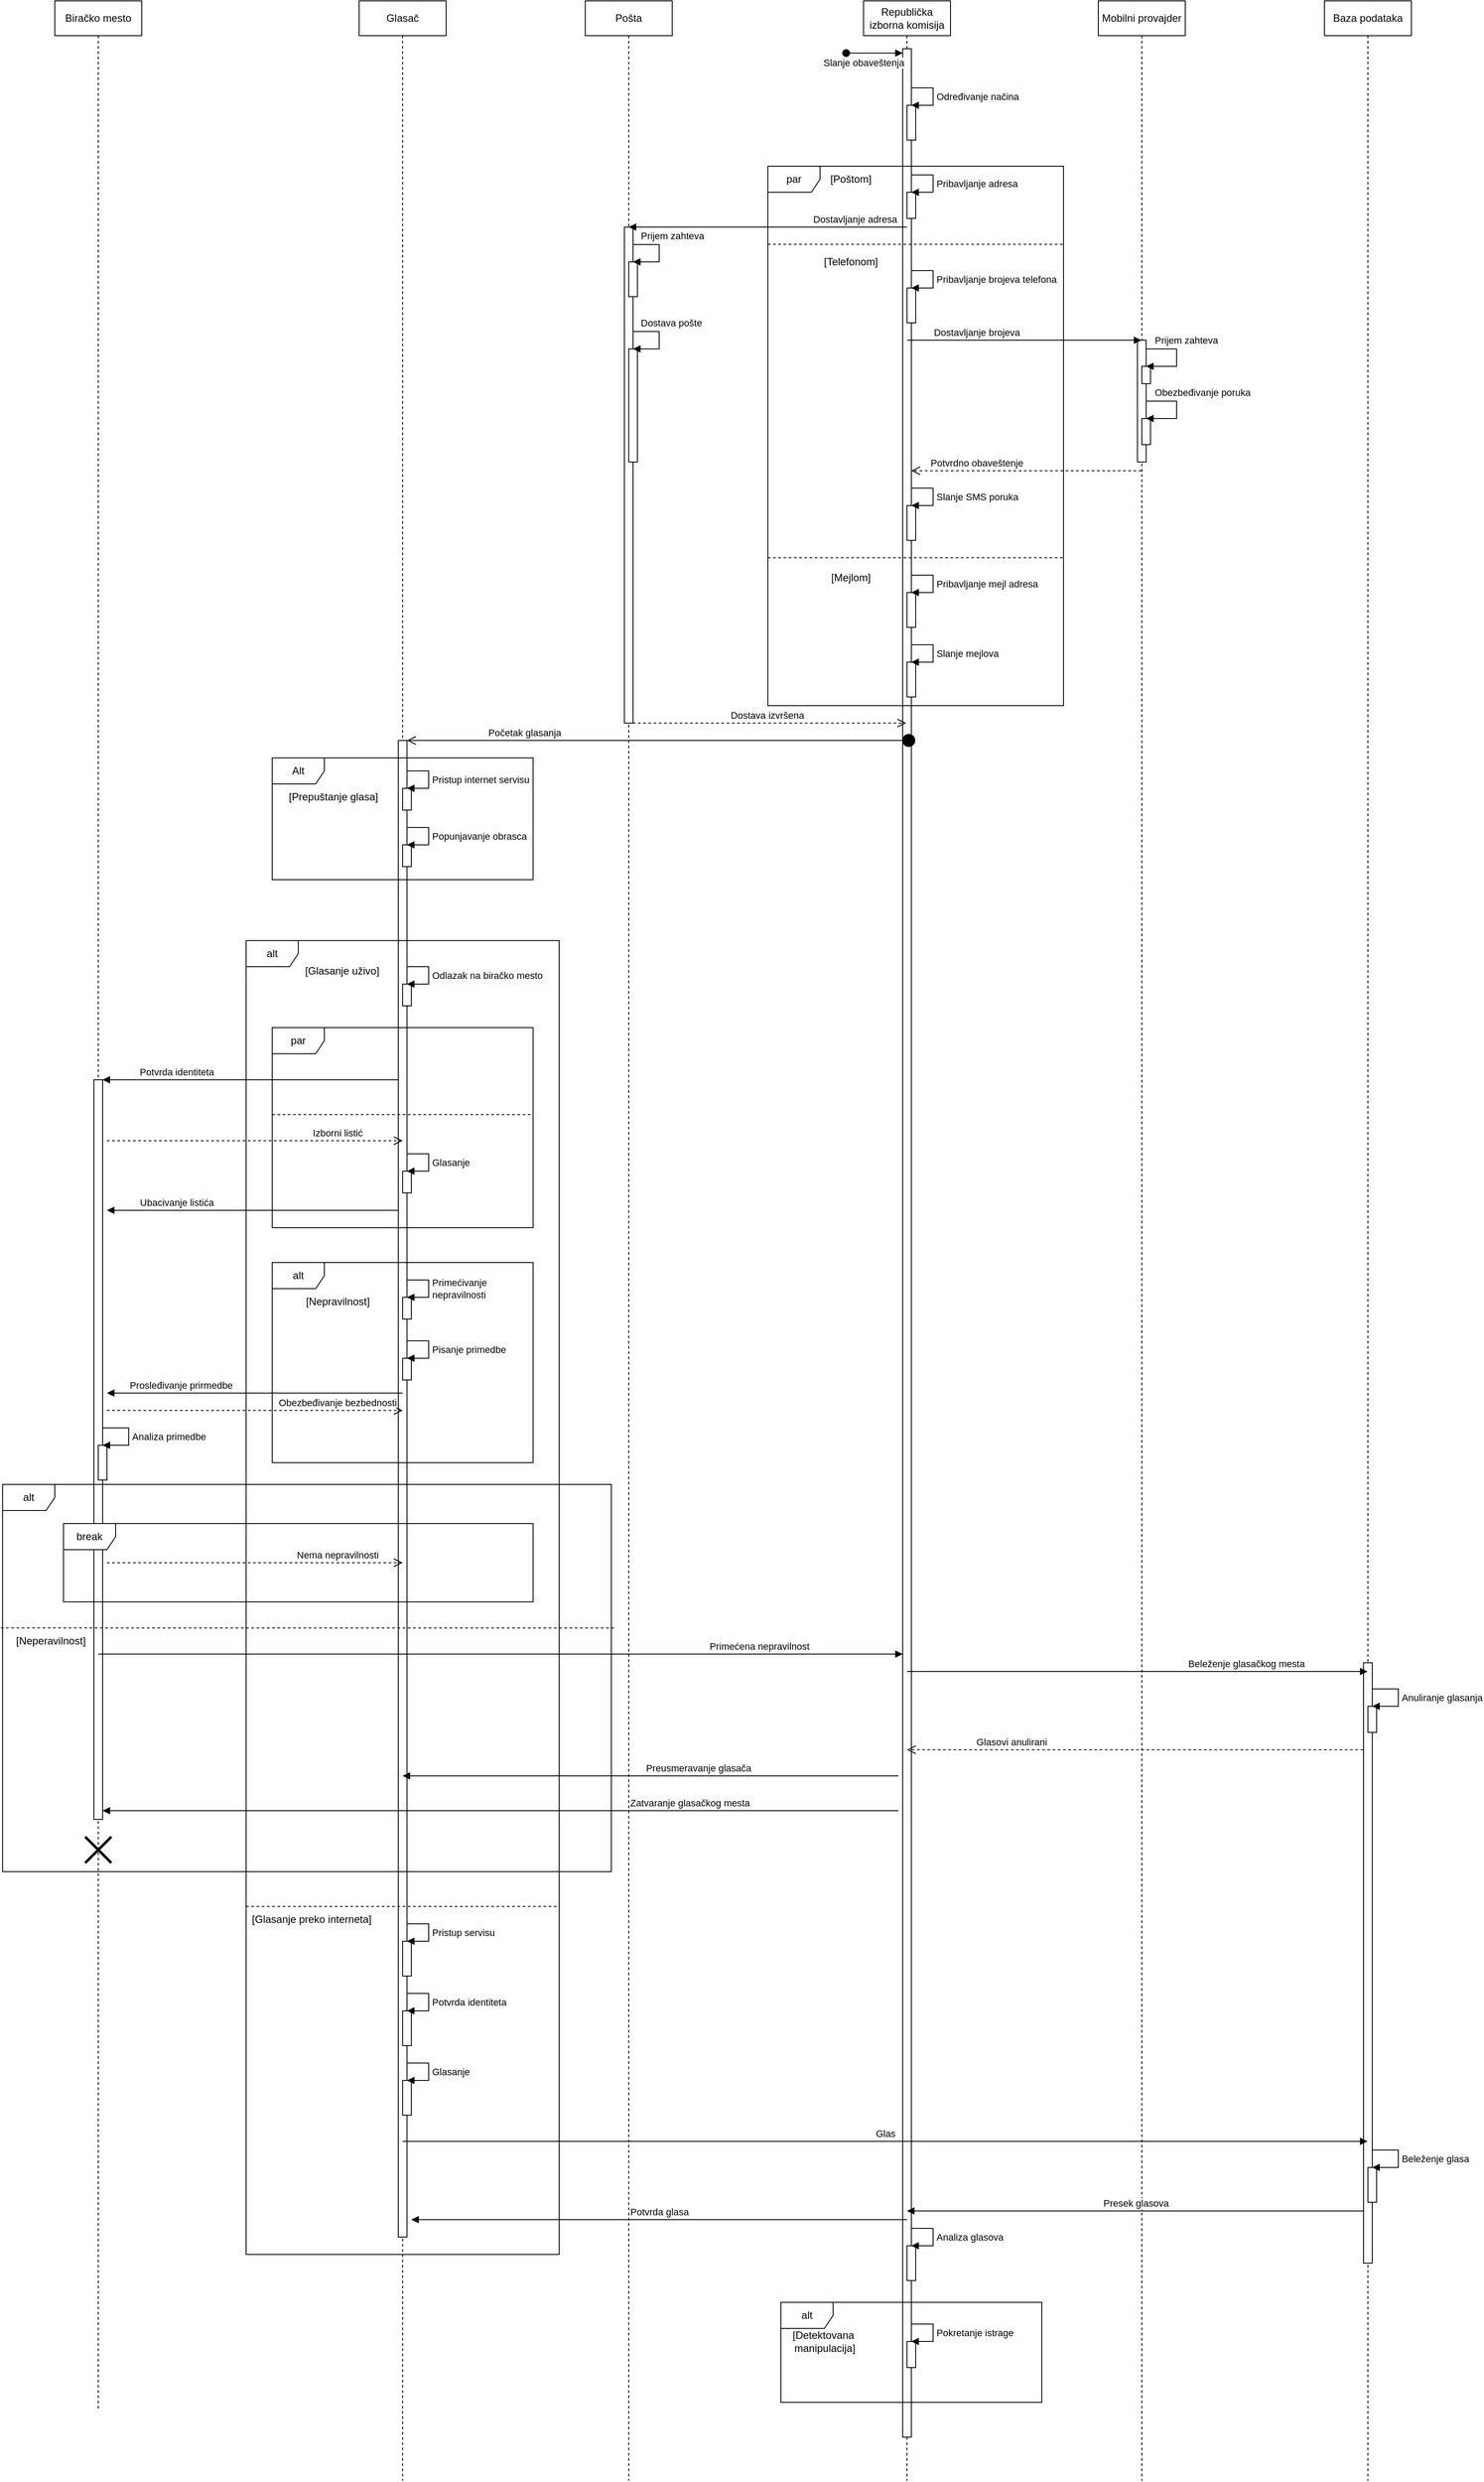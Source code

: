 <mxfile version="22.0.8" type="device">
  <diagram name="Page-1" id="13e1069c-82ec-6db2-03f1-153e76fe0fe0">
    <mxGraphModel dx="2632" dy="1632" grid="1" gridSize="10" guides="1" tooltips="1" connect="1" arrows="1" fold="1" page="1" pageScale="1" pageWidth="1100" pageHeight="850" background="none" math="0" shadow="0">
      <root>
        <mxCell id="0" />
        <mxCell id="1" parent="0" />
        <mxCell id="V5PGv7wzICx98JLNbhtM-1" value="&lt;div&gt;Glasač&lt;/div&gt;" style="shape=umlLifeline;perimeter=lifelinePerimeter;whiteSpace=wrap;html=1;container=1;dropTarget=0;collapsible=0;recursiveResize=0;outlineConnect=0;portConstraint=eastwest;newEdgeStyle={&quot;curved&quot;:0,&quot;rounded&quot;:0};" parent="1" vertex="1">
          <mxGeometry x="-550" y="-520" width="100" height="2850" as="geometry" />
        </mxCell>
        <mxCell id="-XHbt7nGsMdzEizq7wiN-1" value="" style="html=1;points=[[0,0,0,0,5],[0,1,0,0,-5],[1,0,0,0,5],[1,1,0,0,-5]];perimeter=orthogonalPerimeter;outlineConnect=0;targetShapes=umlLifeline;portConstraint=eastwest;newEdgeStyle={&quot;curved&quot;:0,&quot;rounded&quot;:0};" vertex="1" parent="V5PGv7wzICx98JLNbhtM-1">
          <mxGeometry x="45" y="850" width="10" height="1720" as="geometry" />
        </mxCell>
        <mxCell id="-XHbt7nGsMdzEizq7wiN-16" value="" style="html=1;points=[[0,0,0,0,5],[0,1,0,0,-5],[1,0,0,0,5],[1,1,0,0,-5]];perimeter=orthogonalPerimeter;outlineConnect=0;targetShapes=umlLifeline;portConstraint=eastwest;newEdgeStyle={&quot;curved&quot;:0,&quot;rounded&quot;:0};" vertex="1" parent="V5PGv7wzICx98JLNbhtM-1">
          <mxGeometry x="50" y="970" width="10" height="25" as="geometry" />
        </mxCell>
        <mxCell id="-XHbt7nGsMdzEizq7wiN-17" value="&lt;div&gt;Popunjavanje obrasca&lt;/div&gt;" style="html=1;align=left;spacingLeft=2;endArrow=block;rounded=0;edgeStyle=orthogonalEdgeStyle;curved=0;rounded=0;" edge="1" parent="V5PGv7wzICx98JLNbhtM-1">
          <mxGeometry relative="1" as="geometry">
            <mxPoint x="55" y="950" as="sourcePoint" />
            <Array as="points">
              <mxPoint x="80" y="950" />
              <mxPoint x="80" y="970" />
            </Array>
            <mxPoint x="55" y="970" as="targetPoint" />
          </mxGeometry>
        </mxCell>
        <mxCell id="-XHbt7nGsMdzEizq7wiN-67" value="" style="html=1;points=[[0,0,0,0,5],[0,1,0,0,-5],[1,0,0,0,5],[1,1,0,0,-5]];perimeter=orthogonalPerimeter;outlineConnect=0;targetShapes=umlLifeline;portConstraint=eastwest;newEdgeStyle={&quot;curved&quot;:0,&quot;rounded&quot;:0};" vertex="1" parent="V5PGv7wzICx98JLNbhtM-1">
          <mxGeometry x="50" y="2230" width="10" height="40" as="geometry" />
        </mxCell>
        <mxCell id="-XHbt7nGsMdzEizq7wiN-68" value="Pristup servisu" style="html=1;align=left;spacingLeft=2;endArrow=block;rounded=0;edgeStyle=orthogonalEdgeStyle;curved=0;rounded=0;" edge="1" parent="V5PGv7wzICx98JLNbhtM-1">
          <mxGeometry x="-0.004" relative="1" as="geometry">
            <mxPoint x="55" y="2210" as="sourcePoint" />
            <Array as="points">
              <mxPoint x="80" y="2210" />
              <mxPoint x="80" y="2230" />
            </Array>
            <mxPoint x="55" y="2230" as="targetPoint" />
            <mxPoint as="offset" />
          </mxGeometry>
        </mxCell>
        <mxCell id="-XHbt7nGsMdzEizq7wiN-71" value="" style="html=1;points=[[0,0,0,0,5],[0,1,0,0,-5],[1,0,0,0,5],[1,1,0,0,-5]];perimeter=orthogonalPerimeter;outlineConnect=0;targetShapes=umlLifeline;portConstraint=eastwest;newEdgeStyle={&quot;curved&quot;:0,&quot;rounded&quot;:0};" vertex="1" parent="V5PGv7wzICx98JLNbhtM-1">
          <mxGeometry x="50" y="2390" width="10" height="40" as="geometry" />
        </mxCell>
        <mxCell id="-XHbt7nGsMdzEizq7wiN-72" value="Glasanje" style="html=1;align=left;spacingLeft=2;endArrow=block;rounded=0;edgeStyle=orthogonalEdgeStyle;curved=0;rounded=0;" edge="1" parent="V5PGv7wzICx98JLNbhtM-1">
          <mxGeometry x="-0.004" relative="1" as="geometry">
            <mxPoint x="55" y="2370" as="sourcePoint" />
            <Array as="points">
              <mxPoint x="80" y="2370" />
              <mxPoint x="80" y="2390" />
            </Array>
            <mxPoint x="55" y="2390" as="targetPoint" />
            <mxPoint as="offset" />
          </mxGeometry>
        </mxCell>
        <mxCell id="V5PGv7wzICx98JLNbhtM-2" value="&lt;div&gt;Pošta&lt;/div&gt;" style="shape=umlLifeline;perimeter=lifelinePerimeter;whiteSpace=wrap;html=1;container=1;dropTarget=0;collapsible=0;recursiveResize=0;outlineConnect=0;portConstraint=eastwest;newEdgeStyle={&quot;curved&quot;:0,&quot;rounded&quot;:0};" parent="1" vertex="1">
          <mxGeometry x="-290" y="-520" width="100" height="2850" as="geometry" />
        </mxCell>
        <mxCell id="V5PGv7wzICx98JLNbhtM-29" value="" style="html=1;points=[[0,0,0,0,5],[0,1,0,0,-5],[1,0,0,0,5],[1,1,0,0,-5]];perimeter=orthogonalPerimeter;outlineConnect=0;targetShapes=umlLifeline;portConstraint=eastwest;newEdgeStyle={&quot;curved&quot;:0,&quot;rounded&quot;:0};" parent="V5PGv7wzICx98JLNbhtM-2" vertex="1">
          <mxGeometry x="45" y="260" width="10" height="570" as="geometry" />
        </mxCell>
        <mxCell id="V5PGv7wzICx98JLNbhtM-33" value="" style="html=1;points=[[0,0,0,0,5],[0,1,0,0,-5],[1,0,0,0,5],[1,1,0,0,-5]];perimeter=orthogonalPerimeter;outlineConnect=0;targetShapes=umlLifeline;portConstraint=eastwest;newEdgeStyle={&quot;curved&quot;:0,&quot;rounded&quot;:0};" parent="V5PGv7wzICx98JLNbhtM-2" vertex="1">
          <mxGeometry x="50" y="300" width="10" height="40" as="geometry" />
        </mxCell>
        <mxCell id="V5PGv7wzICx98JLNbhtM-34" value="&lt;div&gt;Prijem zahteva&lt;/div&gt;" style="html=1;align=left;spacingLeft=2;endArrow=block;rounded=0;edgeStyle=orthogonalEdgeStyle;curved=0;rounded=0;" parent="V5PGv7wzICx98JLNbhtM-2" edge="1">
          <mxGeometry x="-0.875" y="10" relative="1" as="geometry">
            <mxPoint x="55" y="280" as="sourcePoint" />
            <Array as="points">
              <mxPoint x="85" y="280" />
              <mxPoint x="85" y="300" />
            </Array>
            <mxPoint x="55" y="300" as="targetPoint" />
            <mxPoint as="offset" />
          </mxGeometry>
        </mxCell>
        <mxCell id="V5PGv7wzICx98JLNbhtM-35" value="" style="html=1;points=[[0,0,0,0,5],[0,1,0,0,-5],[1,0,0,0,5],[1,1,0,0,-5]];perimeter=orthogonalPerimeter;outlineConnect=0;targetShapes=umlLifeline;portConstraint=eastwest;newEdgeStyle={&quot;curved&quot;:0,&quot;rounded&quot;:0};" parent="V5PGv7wzICx98JLNbhtM-2" vertex="1">
          <mxGeometry x="50" y="400" width="10" height="130" as="geometry" />
        </mxCell>
        <mxCell id="V5PGv7wzICx98JLNbhtM-36" value="Dostava pošte" style="html=1;align=left;spacingLeft=2;endArrow=block;rounded=0;edgeStyle=orthogonalEdgeStyle;curved=0;rounded=0;" parent="V5PGv7wzICx98JLNbhtM-2" edge="1">
          <mxGeometry x="-0.875" y="10" relative="1" as="geometry">
            <mxPoint x="55" y="380" as="sourcePoint" />
            <Array as="points">
              <mxPoint x="85" y="380" />
              <mxPoint x="85" y="400" />
            </Array>
            <mxPoint x="55" y="400" as="targetPoint" />
            <mxPoint as="offset" />
          </mxGeometry>
        </mxCell>
        <mxCell id="V5PGv7wzICx98JLNbhtM-3" value="Mobilni provajder" style="shape=umlLifeline;perimeter=lifelinePerimeter;whiteSpace=wrap;html=1;container=1;dropTarget=0;collapsible=0;recursiveResize=0;outlineConnect=0;portConstraint=eastwest;newEdgeStyle={&quot;curved&quot;:0,&quot;rounded&quot;:0};" parent="1" vertex="1">
          <mxGeometry x="300" y="-520" width="100" height="2850" as="geometry" />
        </mxCell>
        <mxCell id="V5PGv7wzICx98JLNbhtM-43" value="" style="html=1;points=[[0,0,0,0,5],[0,1,0,0,-5],[1,0,0,0,5],[1,1,0,0,-5]];perimeter=orthogonalPerimeter;outlineConnect=0;targetShapes=umlLifeline;portConstraint=eastwest;newEdgeStyle={&quot;curved&quot;:0,&quot;rounded&quot;:0};" parent="V5PGv7wzICx98JLNbhtM-3" vertex="1">
          <mxGeometry x="45" y="390" width="10" height="140" as="geometry" />
        </mxCell>
        <mxCell id="V5PGv7wzICx98JLNbhtM-45" value="" style="html=1;points=[[0,0,0,0,5],[0,1,0,0,-5],[1,0,0,0,5],[1,1,0,0,-5]];perimeter=orthogonalPerimeter;outlineConnect=0;targetShapes=umlLifeline;portConstraint=eastwest;newEdgeStyle={&quot;curved&quot;:0,&quot;rounded&quot;:0};" parent="V5PGv7wzICx98JLNbhtM-3" vertex="1">
          <mxGeometry x="50" y="420" width="10" height="20" as="geometry" />
        </mxCell>
        <mxCell id="V5PGv7wzICx98JLNbhtM-46" value="&lt;div&gt;Prijem zahteva&lt;/div&gt;" style="html=1;align=left;spacingLeft=2;endArrow=block;rounded=0;edgeStyle=orthogonalEdgeStyle;curved=0;rounded=0;" parent="V5PGv7wzICx98JLNbhtM-3" edge="1">
          <mxGeometry x="-0.875" y="10" relative="1" as="geometry">
            <mxPoint x="55" y="400" as="sourcePoint" />
            <Array as="points">
              <mxPoint x="90" y="400" />
              <mxPoint x="90" y="420" />
            </Array>
            <mxPoint x="55" y="420" as="targetPoint" />
            <mxPoint as="offset" />
          </mxGeometry>
        </mxCell>
        <mxCell id="V5PGv7wzICx98JLNbhtM-47" value="" style="html=1;points=[[0,0,0,0,5],[0,1,0,0,-5],[1,0,0,0,5],[1,1,0,0,-5]];perimeter=orthogonalPerimeter;outlineConnect=0;targetShapes=umlLifeline;portConstraint=eastwest;newEdgeStyle={&quot;curved&quot;:0,&quot;rounded&quot;:0};" parent="V5PGv7wzICx98JLNbhtM-3" vertex="1">
          <mxGeometry x="50" y="480" width="10" height="30" as="geometry" />
        </mxCell>
        <mxCell id="V5PGv7wzICx98JLNbhtM-48" value="Obezbeđivanje poruka" style="html=1;align=left;spacingLeft=2;endArrow=block;rounded=0;edgeStyle=orthogonalEdgeStyle;curved=0;rounded=0;" parent="V5PGv7wzICx98JLNbhtM-3" edge="1">
          <mxGeometry x="-0.875" y="10" relative="1" as="geometry">
            <mxPoint x="55" y="460" as="sourcePoint" />
            <Array as="points">
              <mxPoint x="90" y="460" />
              <mxPoint x="90" y="480" />
            </Array>
            <mxPoint x="55" y="480" as="targetPoint" />
            <mxPoint as="offset" />
          </mxGeometry>
        </mxCell>
        <mxCell id="V5PGv7wzICx98JLNbhtM-4" value="Republička izborna komisija" style="shape=umlLifeline;perimeter=lifelinePerimeter;whiteSpace=wrap;html=1;container=1;dropTarget=0;collapsible=0;recursiveResize=0;outlineConnect=0;portConstraint=eastwest;newEdgeStyle={&quot;curved&quot;:0,&quot;rounded&quot;:0};" parent="1" vertex="1">
          <mxGeometry x="30" y="-520" width="100" height="2850" as="geometry" />
        </mxCell>
        <mxCell id="V5PGv7wzICx98JLNbhtM-6" value="" style="html=1;points=[[0,0,0,0,5],[0,1,0,0,-5],[1,0,0,0,5],[1,1,0,0,-5]];perimeter=orthogonalPerimeter;outlineConnect=0;targetShapes=umlLifeline;portConstraint=eastwest;newEdgeStyle={&quot;curved&quot;:0,&quot;rounded&quot;:0};" parent="V5PGv7wzICx98JLNbhtM-4" vertex="1">
          <mxGeometry x="45" y="55" width="10" height="2745" as="geometry" />
        </mxCell>
        <mxCell id="V5PGv7wzICx98JLNbhtM-7" value="&lt;div&gt;Slanje obaveštenja&lt;/div&gt;" style="html=1;verticalAlign=bottom;startArrow=oval;endArrow=block;startSize=8;curved=0;rounded=0;entryX=0;entryY=0;entryDx=0;entryDy=5;" parent="V5PGv7wzICx98JLNbhtM-4" target="V5PGv7wzICx98JLNbhtM-6" edge="1">
          <mxGeometry x="-0.385" y="-20" relative="1" as="geometry">
            <mxPoint x="-20" y="60" as="sourcePoint" />
            <Array as="points">
              <mxPoint x="10" y="60" />
            </Array>
            <mxPoint as="offset" />
          </mxGeometry>
        </mxCell>
        <mxCell id="V5PGv7wzICx98JLNbhtM-8" value="" style="html=1;points=[[0,0,0,0,5],[0,1,0,0,-5],[1,0,0,0,5],[1,1,0,0,-5]];perimeter=orthogonalPerimeter;outlineConnect=0;targetShapes=umlLifeline;portConstraint=eastwest;newEdgeStyle={&quot;curved&quot;:0,&quot;rounded&quot;:0};" parent="V5PGv7wzICx98JLNbhtM-4" vertex="1">
          <mxGeometry x="50" y="120" width="10" height="40" as="geometry" />
        </mxCell>
        <mxCell id="V5PGv7wzICx98JLNbhtM-9" value="Određivanje načina" style="html=1;align=left;spacingLeft=2;endArrow=block;rounded=0;edgeStyle=orthogonalEdgeStyle;curved=0;rounded=0;" parent="V5PGv7wzICx98JLNbhtM-4" edge="1">
          <mxGeometry relative="1" as="geometry">
            <mxPoint x="55" y="100" as="sourcePoint" />
            <Array as="points">
              <mxPoint x="80" y="100" />
              <mxPoint x="80" y="120" />
            </Array>
            <mxPoint x="55" y="120" as="targetPoint" />
          </mxGeometry>
        </mxCell>
        <mxCell id="V5PGv7wzICx98JLNbhtM-22" value="" style="html=1;points=[[0,0,0,0,5],[0,1,0,0,-5],[1,0,0,0,5],[1,1,0,0,-5]];perimeter=orthogonalPerimeter;outlineConnect=0;targetShapes=umlLifeline;portConstraint=eastwest;newEdgeStyle={&quot;curved&quot;:0,&quot;rounded&quot;:0};" parent="V5PGv7wzICx98JLNbhtM-4" vertex="1">
          <mxGeometry x="50" y="760" width="10" height="40" as="geometry" />
        </mxCell>
        <mxCell id="V5PGv7wzICx98JLNbhtM-23" value="Slanje mejlova" style="html=1;align=left;spacingLeft=2;endArrow=block;rounded=0;edgeStyle=orthogonalEdgeStyle;curved=0;rounded=0;" parent="V5PGv7wzICx98JLNbhtM-4" edge="1">
          <mxGeometry relative="1" as="geometry">
            <mxPoint x="55" y="740" as="sourcePoint" />
            <Array as="points">
              <mxPoint x="80" y="740" />
              <mxPoint x="80" y="760" />
            </Array>
            <mxPoint x="55" y="760" as="targetPoint" />
          </mxGeometry>
        </mxCell>
        <mxCell id="-XHbt7nGsMdzEizq7wiN-78" value="" style="html=1;points=[[0,0,0,0,5],[0,1,0,0,-5],[1,0,0,0,5],[1,1,0,0,-5]];perimeter=orthogonalPerimeter;outlineConnect=0;targetShapes=umlLifeline;portConstraint=eastwest;newEdgeStyle={&quot;curved&quot;:0,&quot;rounded&quot;:0};" vertex="1" parent="V5PGv7wzICx98JLNbhtM-4">
          <mxGeometry x="50" y="2580" width="10" height="40" as="geometry" />
        </mxCell>
        <mxCell id="-XHbt7nGsMdzEizq7wiN-79" value="Analiza glasova" style="html=1;align=left;spacingLeft=2;endArrow=block;rounded=0;edgeStyle=orthogonalEdgeStyle;curved=0;rounded=0;" edge="1" parent="V5PGv7wzICx98JLNbhtM-4">
          <mxGeometry x="0.007" relative="1" as="geometry">
            <mxPoint x="55" y="2560" as="sourcePoint" />
            <Array as="points">
              <mxPoint x="80" y="2560" />
              <mxPoint x="80" y="2580" />
            </Array>
            <mxPoint x="55" y="2580" as="targetPoint" />
            <mxPoint as="offset" />
          </mxGeometry>
        </mxCell>
        <mxCell id="V5PGv7wzICx98JLNbhtM-10" value="par" style="shape=umlFrame;whiteSpace=wrap;html=1;pointerEvents=0;" parent="1" vertex="1">
          <mxGeometry x="-80" y="-330" width="340" height="620" as="geometry" />
        </mxCell>
        <mxCell id="V5PGv7wzICx98JLNbhtM-13" value="" style="html=1;points=[[0,0,0,0,5],[0,1,0,0,-5],[1,0,0,0,5],[1,1,0,0,-5]];perimeter=orthogonalPerimeter;outlineConnect=0;targetShapes=umlLifeline;portConstraint=eastwest;newEdgeStyle={&quot;curved&quot;:0,&quot;rounded&quot;:0};" parent="1" vertex="1">
          <mxGeometry x="80" y="-300" width="10" height="30" as="geometry" />
        </mxCell>
        <mxCell id="V5PGv7wzICx98JLNbhtM-14" value="Pribavljanje adresa" style="html=1;align=left;spacingLeft=2;endArrow=block;rounded=0;edgeStyle=orthogonalEdgeStyle;curved=0;rounded=0;" parent="1" edge="1">
          <mxGeometry relative="1" as="geometry">
            <mxPoint x="85" y="-320" as="sourcePoint" />
            <Array as="points">
              <mxPoint x="110" y="-320" />
              <mxPoint x="110" y="-300" />
            </Array>
            <mxPoint x="85" y="-300" as="targetPoint" />
          </mxGeometry>
        </mxCell>
        <mxCell id="V5PGv7wzICx98JLNbhtM-16" value="&lt;div&gt;Dostavljanje adresa&lt;/div&gt;" style="html=1;verticalAlign=bottom;endArrow=block;curved=0;rounded=0;startSize=5;" parent="1" target="V5PGv7wzICx98JLNbhtM-2" edge="1">
          <mxGeometry x="-0.567" width="80" relative="1" as="geometry">
            <mxPoint x="-85" y="-260" as="sourcePoint" />
            <mxPoint x="-150.19" y="-260" as="targetPoint" />
            <Array as="points">
              <mxPoint x="-40" y="-260" />
              <mxPoint x="80" y="-260" />
            </Array>
            <mxPoint as="offset" />
          </mxGeometry>
        </mxCell>
        <mxCell id="V5PGv7wzICx98JLNbhtM-17" value="" style="html=1;points=[[0,0,0,0,5],[0,1,0,0,-5],[1,0,0,0,5],[1,1,0,0,-5]];perimeter=orthogonalPerimeter;outlineConnect=0;targetShapes=umlLifeline;portConstraint=eastwest;newEdgeStyle={&quot;curved&quot;:0,&quot;rounded&quot;:0};" parent="1" vertex="1">
          <mxGeometry x="80" y="-190" width="10" height="40" as="geometry" />
        </mxCell>
        <mxCell id="V5PGv7wzICx98JLNbhtM-18" value="Pribavljanje brojeva telefona" style="html=1;align=left;spacingLeft=2;endArrow=block;rounded=0;edgeStyle=orthogonalEdgeStyle;curved=0;rounded=0;" parent="1" edge="1">
          <mxGeometry relative="1" as="geometry">
            <mxPoint x="85" y="-210" as="sourcePoint" />
            <Array as="points">
              <mxPoint x="110" y="-210" />
              <mxPoint x="110" y="-190" />
            </Array>
            <mxPoint x="85" y="-190" as="targetPoint" />
          </mxGeometry>
        </mxCell>
        <mxCell id="V5PGv7wzICx98JLNbhtM-19" value="Dostavljanje brojeva" style="html=1;verticalAlign=bottom;endArrow=block;curved=0;rounded=0;" parent="1" target="V5PGv7wzICx98JLNbhtM-3" edge="1">
          <mxGeometry x="-0.406" width="80" relative="1" as="geometry">
            <mxPoint x="80" y="-130" as="sourcePoint" />
            <mxPoint x="160" y="-130" as="targetPoint" />
            <mxPoint as="offset" />
          </mxGeometry>
        </mxCell>
        <mxCell id="V5PGv7wzICx98JLNbhtM-20" value="" style="html=1;points=[[0,0,0,0,5],[0,1,0,0,-5],[1,0,0,0,5],[1,1,0,0,-5]];perimeter=orthogonalPerimeter;outlineConnect=0;targetShapes=umlLifeline;portConstraint=eastwest;newEdgeStyle={&quot;curved&quot;:0,&quot;rounded&quot;:0};" parent="1" vertex="1">
          <mxGeometry x="80" y="160" width="10" height="40" as="geometry" />
        </mxCell>
        <mxCell id="V5PGv7wzICx98JLNbhtM-21" value="Pribavljanje mejl adresa" style="html=1;align=left;spacingLeft=2;endArrow=block;rounded=0;edgeStyle=orthogonalEdgeStyle;curved=0;rounded=0;" parent="1" edge="1">
          <mxGeometry relative="1" as="geometry">
            <mxPoint x="85" y="140" as="sourcePoint" />
            <Array as="points">
              <mxPoint x="110" y="140" />
              <mxPoint x="110" y="160" />
            </Array>
            <mxPoint x="85" y="160" as="targetPoint" />
          </mxGeometry>
        </mxCell>
        <mxCell id="V5PGv7wzICx98JLNbhtM-24" value="" style="endArrow=none;dashed=1;html=1;rounded=0;exitX=-0.007;exitY=0.204;exitDx=0;exitDy=0;exitPerimeter=0;entryX=0.996;entryY=0.204;entryDx=0;entryDy=0;entryPerimeter=0;" parent="1" edge="1">
          <mxGeometry width="50" height="50" relative="1" as="geometry">
            <mxPoint x="-80.0" y="-240.28" as="sourcePoint" />
            <mxPoint x="261.02" y="-240.28" as="targetPoint" />
          </mxGeometry>
        </mxCell>
        <mxCell id="V5PGv7wzICx98JLNbhtM-25" value="" style="endArrow=none;dashed=1;html=1;rounded=0;exitX=-0.007;exitY=0.204;exitDx=0;exitDy=0;exitPerimeter=0;entryX=0.996;entryY=0.204;entryDx=0;entryDy=0;entryPerimeter=0;" parent="1" edge="1">
          <mxGeometry width="50" height="50" relative="1" as="geometry">
            <mxPoint x="-80.0" y="120.0" as="sourcePoint" />
            <mxPoint x="261.02" y="120.0" as="targetPoint" />
          </mxGeometry>
        </mxCell>
        <mxCell id="V5PGv7wzICx98JLNbhtM-26" value="[Poštom]" style="text;html=1;align=center;verticalAlign=middle;resizable=0;points=[];autosize=1;strokeColor=none;fillColor=none;" parent="1" vertex="1">
          <mxGeometry x="-20" y="-330" width="70" height="30" as="geometry" />
        </mxCell>
        <mxCell id="V5PGv7wzICx98JLNbhtM-27" value="[Telefonom]" style="text;html=1;align=center;verticalAlign=middle;resizable=0;points=[];autosize=1;strokeColor=none;fillColor=none;" parent="1" vertex="1">
          <mxGeometry x="-30" y="-235" width="90" height="30" as="geometry" />
        </mxCell>
        <mxCell id="V5PGv7wzICx98JLNbhtM-28" value="&lt;div&gt;[Mejlom]&lt;/div&gt;" style="text;html=1;align=center;verticalAlign=middle;resizable=0;points=[];autosize=1;strokeColor=none;fillColor=none;" parent="1" vertex="1">
          <mxGeometry x="-20" y="128" width="70" height="30" as="geometry" />
        </mxCell>
        <mxCell id="V5PGv7wzICx98JLNbhtM-39" value="Dostava izvršena" style="html=1;verticalAlign=bottom;endArrow=open;dashed=1;endSize=8;curved=0;rounded=0;" parent="1" edge="1">
          <mxGeometry relative="1" as="geometry">
            <mxPoint x="-241.353" y="310" as="sourcePoint" />
            <mxPoint x="78.98" y="310" as="targetPoint" />
          </mxGeometry>
        </mxCell>
        <mxCell id="V5PGv7wzICx98JLNbhtM-49" value="Potvrdno obaveštenje" style="html=1;verticalAlign=bottom;endArrow=open;dashed=1;endSize=8;curved=0;rounded=0;" parent="1" target="V5PGv7wzICx98JLNbhtM-6" edge="1">
          <mxGeometry x="0.433" relative="1" as="geometry">
            <mxPoint x="349.5" y="20" as="sourcePoint" />
            <mxPoint x="160" y="20" as="targetPoint" />
            <mxPoint as="offset" />
          </mxGeometry>
        </mxCell>
        <mxCell id="V5PGv7wzICx98JLNbhtM-51" value="" style="html=1;points=[[0,0,0,0,5],[0,1,0,0,-5],[1,0,0,0,5],[1,1,0,0,-5]];perimeter=orthogonalPerimeter;outlineConnect=0;targetShapes=umlLifeline;portConstraint=eastwest;newEdgeStyle={&quot;curved&quot;:0,&quot;rounded&quot;:0};" parent="1" vertex="1">
          <mxGeometry x="80" y="60" width="10" height="40" as="geometry" />
        </mxCell>
        <mxCell id="V5PGv7wzICx98JLNbhtM-52" value="Slanje SMS poruka" style="html=1;align=left;spacingLeft=2;endArrow=block;rounded=0;edgeStyle=orthogonalEdgeStyle;curved=0;rounded=0;" parent="1" edge="1">
          <mxGeometry relative="1" as="geometry">
            <mxPoint x="85" y="40" as="sourcePoint" />
            <Array as="points">
              <mxPoint x="110" y="40" />
              <mxPoint x="110" y="60" />
            </Array>
            <mxPoint x="85" y="60" as="targetPoint" />
          </mxGeometry>
        </mxCell>
        <mxCell id="-XHbt7nGsMdzEizq7wiN-3" value="Biračko mesto" style="shape=umlLifeline;perimeter=lifelinePerimeter;whiteSpace=wrap;html=1;container=1;dropTarget=0;collapsible=0;recursiveResize=0;outlineConnect=0;portConstraint=eastwest;newEdgeStyle={&quot;curved&quot;:0,&quot;rounded&quot;:0};" vertex="1" parent="1">
          <mxGeometry x="-900" y="-520" width="100" height="2770" as="geometry" />
        </mxCell>
        <mxCell id="-XHbt7nGsMdzEizq7wiN-26" value="" style="html=1;points=[[0,0,0,0,5],[0,1,0,0,-5],[1,0,0,0,5],[1,1,0,0,-5]];perimeter=orthogonalPerimeter;outlineConnect=0;targetShapes=umlLifeline;portConstraint=eastwest;newEdgeStyle={&quot;curved&quot;:0,&quot;rounded&quot;:0};" vertex="1" parent="-XHbt7nGsMdzEizq7wiN-3">
          <mxGeometry x="45" y="1240" width="10" height="850" as="geometry" />
        </mxCell>
        <mxCell id="-XHbt7nGsMdzEizq7wiN-40" value="" style="html=1;points=[[0,0,0,0,5],[0,1,0,0,-5],[1,0,0,0,5],[1,1,0,0,-5]];perimeter=orthogonalPerimeter;outlineConnect=0;targetShapes=umlLifeline;portConstraint=eastwest;newEdgeStyle={&quot;curved&quot;:0,&quot;rounded&quot;:0};" vertex="1" parent="-XHbt7nGsMdzEizq7wiN-3">
          <mxGeometry x="50" y="1660" width="10" height="40" as="geometry" />
        </mxCell>
        <mxCell id="-XHbt7nGsMdzEizq7wiN-41" value="Analiza primedbe" style="html=1;align=left;spacingLeft=2;endArrow=block;rounded=0;edgeStyle=orthogonalEdgeStyle;curved=0;rounded=0;" edge="1" parent="-XHbt7nGsMdzEizq7wiN-3">
          <mxGeometry relative="1" as="geometry">
            <mxPoint x="55" y="1640" as="sourcePoint" />
            <Array as="points">
              <mxPoint x="85" y="1640" />
              <mxPoint x="85" y="1660" />
            </Array>
            <mxPoint x="55" y="1660" as="targetPoint" />
          </mxGeometry>
        </mxCell>
        <mxCell id="-XHbt7nGsMdzEizq7wiN-4" value="Početak glasanja" style="html=1;verticalAlign=bottom;startArrow=circle;startFill=1;endArrow=open;startSize=6;endSize=8;curved=0;rounded=0;" edge="1" parent="1" target="-XHbt7nGsMdzEizq7wiN-1">
          <mxGeometry x="0.538" width="80" relative="1" as="geometry">
            <mxPoint x="90" y="330.0" as="sourcePoint" />
            <mxPoint x="-480" y="330.0" as="targetPoint" />
            <mxPoint as="offset" />
          </mxGeometry>
        </mxCell>
        <mxCell id="-XHbt7nGsMdzEizq7wiN-5" value="&lt;div&gt;Alt&lt;/div&gt;" style="shape=umlFrame;whiteSpace=wrap;html=1;pointerEvents=0;" vertex="1" parent="1">
          <mxGeometry x="-650" y="350" width="300" height="140" as="geometry" />
        </mxCell>
        <mxCell id="-XHbt7nGsMdzEizq7wiN-9" value="" style="html=1;points=[[0,0,0,0,5],[0,1,0,0,-5],[1,0,0,0,5],[1,1,0,0,-5]];perimeter=orthogonalPerimeter;outlineConnect=0;targetShapes=umlLifeline;portConstraint=eastwest;newEdgeStyle={&quot;curved&quot;:0,&quot;rounded&quot;:0};" vertex="1" parent="1">
          <mxGeometry x="-500" y="385" width="10" height="25" as="geometry" />
        </mxCell>
        <mxCell id="-XHbt7nGsMdzEizq7wiN-10" value="Pristup internet servisu" style="html=1;align=left;spacingLeft=2;endArrow=block;rounded=0;edgeStyle=orthogonalEdgeStyle;curved=0;rounded=0;" edge="1" parent="1">
          <mxGeometry relative="1" as="geometry">
            <mxPoint x="-495" y="365" as="sourcePoint" />
            <Array as="points">
              <mxPoint x="-470" y="365" />
              <mxPoint x="-470" y="385" />
            </Array>
            <mxPoint x="-495" y="385" as="targetPoint" />
          </mxGeometry>
        </mxCell>
        <mxCell id="-XHbt7nGsMdzEizq7wiN-18" value="" style="endArrow=none;dashed=1;html=1;rounded=0;" edge="1" parent="1">
          <mxGeometry width="50" height="50" relative="1" as="geometry">
            <mxPoint x="-650" y="760" as="sourcePoint" />
            <mxPoint x="-350" y="760" as="targetPoint" />
            <Array as="points">
              <mxPoint x="-500" y="760" />
            </Array>
          </mxGeometry>
        </mxCell>
        <mxCell id="-XHbt7nGsMdzEizq7wiN-19" value="&lt;div&gt;[Prepuštanje glasa]&lt;/div&gt;" style="text;html=1;align=center;verticalAlign=middle;resizable=0;points=[];autosize=1;strokeColor=none;fillColor=none;" vertex="1" parent="1">
          <mxGeometry x="-645" y="380" width="130" height="30" as="geometry" />
        </mxCell>
        <mxCell id="-XHbt7nGsMdzEizq7wiN-20" value="alt" style="shape=umlFrame;whiteSpace=wrap;html=1;pointerEvents=0;" vertex="1" parent="1">
          <mxGeometry x="-680" y="560" width="360" height="1510" as="geometry" />
        </mxCell>
        <mxCell id="-XHbt7nGsMdzEizq7wiN-22" value="[Glasanje uživo]" style="text;html=1;align=center;verticalAlign=middle;resizable=0;points=[];autosize=1;strokeColor=none;fillColor=none;" vertex="1" parent="1">
          <mxGeometry x="-625" y="580" width="110" height="30" as="geometry" />
        </mxCell>
        <mxCell id="-XHbt7nGsMdzEizq7wiN-24" value="" style="html=1;points=[[0,0,0,0,5],[0,1,0,0,-5],[1,0,0,0,5],[1,1,0,0,-5]];perimeter=orthogonalPerimeter;outlineConnect=0;targetShapes=umlLifeline;portConstraint=eastwest;newEdgeStyle={&quot;curved&quot;:0,&quot;rounded&quot;:0};" vertex="1" parent="1">
          <mxGeometry x="-500" y="610" width="10" height="25" as="geometry" />
        </mxCell>
        <mxCell id="-XHbt7nGsMdzEizq7wiN-25" value="&lt;div&gt;Odlazak na biračko mesto&lt;/div&gt;" style="html=1;align=left;spacingLeft=2;endArrow=block;rounded=0;edgeStyle=orthogonalEdgeStyle;curved=0;rounded=0;" edge="1" parent="1">
          <mxGeometry relative="1" as="geometry">
            <mxPoint x="-495" y="590" as="sourcePoint" />
            <Array as="points">
              <mxPoint x="-470" y="590" />
              <mxPoint x="-470" y="610" />
            </Array>
            <mxPoint x="-495" y="610" as="targetPoint" />
          </mxGeometry>
        </mxCell>
        <mxCell id="-XHbt7nGsMdzEizq7wiN-27" value="&lt;div&gt;par&lt;/div&gt;" style="shape=umlFrame;whiteSpace=wrap;html=1;pointerEvents=0;" vertex="1" parent="1">
          <mxGeometry x="-650" y="660" width="300" height="230" as="geometry" />
        </mxCell>
        <mxCell id="-XHbt7nGsMdzEizq7wiN-28" value="Potvrda identiteta" style="html=1;verticalAlign=bottom;endArrow=block;curved=0;rounded=0;" edge="1" parent="1">
          <mxGeometry x="0.5" width="80" relative="1" as="geometry">
            <mxPoint x="-505" y="720.0" as="sourcePoint" />
            <mxPoint x="-845" y="720.0" as="targetPoint" />
            <mxPoint as="offset" />
          </mxGeometry>
        </mxCell>
        <mxCell id="-XHbt7nGsMdzEizq7wiN-29" value="Izborni listić" style="html=1;verticalAlign=bottom;endArrow=open;dashed=1;endSize=8;curved=0;rounded=0;" edge="1" parent="1">
          <mxGeometry x="0.559" relative="1" as="geometry">
            <mxPoint x="-840" y="790" as="sourcePoint" />
            <mxPoint x="-500" y="790" as="targetPoint" />
            <mxPoint as="offset" />
          </mxGeometry>
        </mxCell>
        <mxCell id="-XHbt7nGsMdzEizq7wiN-30" value="" style="html=1;points=[[0,0,0,0,5],[0,1,0,0,-5],[1,0,0,0,5],[1,1,0,0,-5]];perimeter=orthogonalPerimeter;outlineConnect=0;targetShapes=umlLifeline;portConstraint=eastwest;newEdgeStyle={&quot;curved&quot;:0,&quot;rounded&quot;:0};" vertex="1" parent="1">
          <mxGeometry x="-500" y="825" width="10" height="25" as="geometry" />
        </mxCell>
        <mxCell id="-XHbt7nGsMdzEizq7wiN-31" value="Glasanje" style="html=1;align=left;spacingLeft=2;endArrow=block;rounded=0;edgeStyle=orthogonalEdgeStyle;curved=0;rounded=0;" edge="1" parent="1">
          <mxGeometry relative="1" as="geometry">
            <mxPoint x="-495" y="805" as="sourcePoint" />
            <Array as="points">
              <mxPoint x="-470" y="805" />
              <mxPoint x="-470" y="825" />
            </Array>
            <mxPoint x="-495" y="825" as="targetPoint" />
          </mxGeometry>
        </mxCell>
        <mxCell id="-XHbt7nGsMdzEizq7wiN-32" value="Ubacivanje listića" style="html=1;verticalAlign=bottom;endArrow=block;curved=0;rounded=0;" edge="1" parent="1" source="-XHbt7nGsMdzEizq7wiN-1">
          <mxGeometry x="0.522" width="80" relative="1" as="geometry">
            <mxPoint x="-510" y="870" as="sourcePoint" />
            <mxPoint x="-840" y="870" as="targetPoint" />
            <mxPoint as="offset" />
          </mxGeometry>
        </mxCell>
        <mxCell id="-XHbt7nGsMdzEizq7wiN-33" value="alt" style="shape=umlFrame;whiteSpace=wrap;html=1;pointerEvents=0;" vertex="1" parent="1">
          <mxGeometry x="-650" y="930" width="300" height="230" as="geometry" />
        </mxCell>
        <mxCell id="-XHbt7nGsMdzEizq7wiN-34" value="" style="html=1;points=[[0,0,0,0,5],[0,1,0,0,-5],[1,0,0,0,5],[1,1,0,0,-5]];perimeter=orthogonalPerimeter;outlineConnect=0;targetShapes=umlLifeline;portConstraint=eastwest;newEdgeStyle={&quot;curved&quot;:0,&quot;rounded&quot;:0};" vertex="1" parent="1">
          <mxGeometry x="-500" y="970" width="10" height="25" as="geometry" />
        </mxCell>
        <mxCell id="-XHbt7nGsMdzEizq7wiN-35" value="&lt;div&gt;Primećivanje&lt;/div&gt;&lt;div&gt;nepravilnosti&lt;br&gt;&lt;/div&gt;" style="html=1;align=left;spacingLeft=2;endArrow=block;rounded=0;edgeStyle=orthogonalEdgeStyle;curved=0;rounded=0;" edge="1" parent="1">
          <mxGeometry relative="1" as="geometry">
            <mxPoint x="-495" y="950" as="sourcePoint" />
            <Array as="points">
              <mxPoint x="-470" y="950" />
              <mxPoint x="-470" y="970" />
            </Array>
            <mxPoint x="-495" y="970" as="targetPoint" />
          </mxGeometry>
        </mxCell>
        <mxCell id="-XHbt7nGsMdzEizq7wiN-36" value="" style="html=1;points=[[0,0,0,0,5],[0,1,0,0,-5],[1,0,0,0,5],[1,1,0,0,-5]];perimeter=orthogonalPerimeter;outlineConnect=0;targetShapes=umlLifeline;portConstraint=eastwest;newEdgeStyle={&quot;curved&quot;:0,&quot;rounded&quot;:0};" vertex="1" parent="1">
          <mxGeometry x="-500" y="1040" width="10" height="25" as="geometry" />
        </mxCell>
        <mxCell id="-XHbt7nGsMdzEizq7wiN-37" value="Pisanje primedbe" style="html=1;align=left;spacingLeft=2;endArrow=block;rounded=0;edgeStyle=orthogonalEdgeStyle;curved=0;rounded=0;" edge="1" parent="1">
          <mxGeometry relative="1" as="geometry">
            <mxPoint x="-495" y="1020" as="sourcePoint" />
            <Array as="points">
              <mxPoint x="-470" y="1020" />
              <mxPoint x="-470" y="1040" />
            </Array>
            <mxPoint x="-495" y="1040" as="targetPoint" />
          </mxGeometry>
        </mxCell>
        <mxCell id="-XHbt7nGsMdzEizq7wiN-38" value="Prosleđivanje prirmedbe" style="html=1;verticalAlign=bottom;endArrow=block;curved=0;rounded=0;" edge="1" parent="1">
          <mxGeometry x="0.5" width="80" relative="1" as="geometry">
            <mxPoint x="-500" y="1080.0" as="sourcePoint" />
            <mxPoint x="-840" y="1080.0" as="targetPoint" />
            <mxPoint as="offset" />
          </mxGeometry>
        </mxCell>
        <mxCell id="-XHbt7nGsMdzEizq7wiN-39" value="Obezbeđivanje bezbednosti" style="html=1;verticalAlign=bottom;endArrow=open;dashed=1;endSize=8;curved=0;rounded=0;" edge="1" parent="1">
          <mxGeometry x="0.559" relative="1" as="geometry">
            <mxPoint x="-840" y="1100" as="sourcePoint" />
            <mxPoint x="-500" y="1100" as="targetPoint" />
            <mxPoint as="offset" />
          </mxGeometry>
        </mxCell>
        <mxCell id="-XHbt7nGsMdzEizq7wiN-42" value="break" style="shape=umlFrame;whiteSpace=wrap;html=1;pointerEvents=0;" vertex="1" parent="1">
          <mxGeometry x="-890" y="1230" width="540" height="90" as="geometry" />
        </mxCell>
        <mxCell id="-XHbt7nGsMdzEizq7wiN-43" value="Nema nepravilnosti" style="html=1;verticalAlign=bottom;endArrow=open;dashed=1;endSize=8;curved=0;rounded=0;" edge="1" parent="1">
          <mxGeometry x="0.559" relative="1" as="geometry">
            <mxPoint x="-840" y="1275" as="sourcePoint" />
            <mxPoint x="-500" y="1275" as="targetPoint" />
            <mxPoint as="offset" />
          </mxGeometry>
        </mxCell>
        <mxCell id="-XHbt7nGsMdzEizq7wiN-46" value="&lt;div&gt;alt&lt;/div&gt;" style="shape=umlFrame;whiteSpace=wrap;html=1;pointerEvents=0;" vertex="1" parent="1">
          <mxGeometry x="-960" y="1185" width="700" height="445" as="geometry" />
        </mxCell>
        <mxCell id="-XHbt7nGsMdzEizq7wiN-48" value="Primećena nepravilnost" style="html=1;verticalAlign=bottom;endArrow=block;curved=0;rounded=0;" edge="1" parent="1" target="V5PGv7wzICx98JLNbhtM-6">
          <mxGeometry x="0.643" width="80" relative="1" as="geometry">
            <mxPoint x="-850" y="1380" as="sourcePoint" />
            <mxPoint x="-770" y="1380" as="targetPoint" />
            <mxPoint as="offset" />
          </mxGeometry>
        </mxCell>
        <mxCell id="-XHbt7nGsMdzEizq7wiN-49" value="" style="endArrow=none;dashed=1;html=1;rounded=0;exitX=-0.018;exitY=-0.005;exitDx=0;exitDy=0;exitPerimeter=0;" edge="1" parent="1" source="-XHbt7nGsMdzEizq7wiN-61">
          <mxGeometry width="50" height="50" relative="1" as="geometry">
            <mxPoint x="-935" y="1350" as="sourcePoint" />
            <mxPoint x="-257" y="1350" as="targetPoint" />
            <Array as="points">
              <mxPoint x="-785" y="1350" />
            </Array>
          </mxGeometry>
        </mxCell>
        <mxCell id="-XHbt7nGsMdzEizq7wiN-50" value="Baza podataka" style="shape=umlLifeline;perimeter=lifelinePerimeter;whiteSpace=wrap;html=1;container=1;dropTarget=0;collapsible=0;recursiveResize=0;outlineConnect=0;portConstraint=eastwest;newEdgeStyle={&quot;curved&quot;:0,&quot;rounded&quot;:0};" vertex="1" parent="1">
          <mxGeometry x="560" y="-520" width="100" height="2850" as="geometry" />
        </mxCell>
        <mxCell id="-XHbt7nGsMdzEizq7wiN-51" value="" style="html=1;points=[[0,0,0,0,5],[0,1,0,0,-5],[1,0,0,0,5],[1,1,0,0,-5]];perimeter=orthogonalPerimeter;outlineConnect=0;targetShapes=umlLifeline;portConstraint=eastwest;newEdgeStyle={&quot;curved&quot;:0,&quot;rounded&quot;:0};" vertex="1" parent="-XHbt7nGsMdzEizq7wiN-50">
          <mxGeometry x="45" y="1910" width="10" height="690" as="geometry" />
        </mxCell>
        <mxCell id="-XHbt7nGsMdzEizq7wiN-55" value="" style="html=1;points=[[0,0,0,0,5],[0,1,0,0,-5],[1,0,0,0,5],[1,1,0,0,-5]];perimeter=orthogonalPerimeter;outlineConnect=0;targetShapes=umlLifeline;portConstraint=eastwest;newEdgeStyle={&quot;curved&quot;:0,&quot;rounded&quot;:0};" vertex="1" parent="-XHbt7nGsMdzEizq7wiN-50">
          <mxGeometry x="50" y="1960" width="10" height="30" as="geometry" />
        </mxCell>
        <mxCell id="-XHbt7nGsMdzEizq7wiN-56" value="Anuliranje glasanja" style="html=1;align=left;spacingLeft=2;endArrow=block;rounded=0;edgeStyle=orthogonalEdgeStyle;curved=0;rounded=0;" edge="1" parent="-XHbt7nGsMdzEizq7wiN-50">
          <mxGeometry relative="1" as="geometry">
            <mxPoint x="55" y="1940" as="sourcePoint" />
            <Array as="points">
              <mxPoint x="85" y="1940" />
              <mxPoint x="85" y="1960" />
            </Array>
            <mxPoint x="55" y="1960" as="targetPoint" />
          </mxGeometry>
        </mxCell>
        <mxCell id="-XHbt7nGsMdzEizq7wiN-75" value="" style="html=1;points=[[0,0,0,0,5],[0,1,0,0,-5],[1,0,0,0,5],[1,1,0,0,-5]];perimeter=orthogonalPerimeter;outlineConnect=0;targetShapes=umlLifeline;portConstraint=eastwest;newEdgeStyle={&quot;curved&quot;:0,&quot;rounded&quot;:0};" vertex="1" parent="-XHbt7nGsMdzEizq7wiN-50">
          <mxGeometry x="50" y="2490" width="10" height="40" as="geometry" />
        </mxCell>
        <mxCell id="-XHbt7nGsMdzEizq7wiN-76" value="Beleženje glasa" style="html=1;align=left;spacingLeft=2;endArrow=block;rounded=0;edgeStyle=orthogonalEdgeStyle;curved=0;rounded=0;" edge="1" parent="-XHbt7nGsMdzEizq7wiN-50">
          <mxGeometry relative="1" as="geometry">
            <mxPoint x="55" y="2470" as="sourcePoint" />
            <Array as="points">
              <mxPoint x="85" y="2470" />
              <mxPoint x="85" y="2490" />
            </Array>
            <mxPoint x="55" y="2490" as="targetPoint" />
            <mxPoint as="offset" />
          </mxGeometry>
        </mxCell>
        <mxCell id="-XHbt7nGsMdzEizq7wiN-52" value="Beleženje glasačkog mesta" style="html=1;verticalAlign=bottom;endArrow=block;curved=0;rounded=0;" edge="1" parent="1" target="-XHbt7nGsMdzEizq7wiN-50">
          <mxGeometry x="0.473" width="80" relative="1" as="geometry">
            <mxPoint x="80" y="1400" as="sourcePoint" />
            <mxPoint x="160" y="1400" as="targetPoint" />
            <mxPoint as="offset" />
          </mxGeometry>
        </mxCell>
        <mxCell id="-XHbt7nGsMdzEizq7wiN-58" value="&lt;div&gt;Glasovi anulirani&lt;/div&gt;" style="html=1;verticalAlign=bottom;endArrow=open;dashed=1;endSize=8;curved=0;rounded=0;" edge="1" parent="1">
          <mxGeometry x="0.542" relative="1" as="geometry">
            <mxPoint x="604.5" y="1490" as="sourcePoint" />
            <mxPoint x="80" y="1490" as="targetPoint" />
            <mxPoint as="offset" />
          </mxGeometry>
        </mxCell>
        <mxCell id="-XHbt7nGsMdzEizq7wiN-59" value="Preusmeravanje glasača" style="html=1;verticalAlign=bottom;endArrow=block;curved=0;rounded=0;" edge="1" parent="1">
          <mxGeometry x="-0.193" width="80" relative="1" as="geometry">
            <mxPoint x="70" y="1520" as="sourcePoint" />
            <mxPoint x="-500" y="1520" as="targetPoint" />
            <mxPoint as="offset" />
          </mxGeometry>
        </mxCell>
        <mxCell id="-XHbt7nGsMdzEizq7wiN-60" value="&lt;div&gt;[Nepravilnost]&lt;/div&gt;" style="text;html=1;align=center;verticalAlign=middle;resizable=0;points=[];autosize=1;strokeColor=none;fillColor=none;" vertex="1" parent="1">
          <mxGeometry x="-625" y="960" width="100" height="30" as="geometry" />
        </mxCell>
        <mxCell id="-XHbt7nGsMdzEizq7wiN-61" value="[Neperavilnost]" style="text;html=1;align=center;verticalAlign=middle;resizable=0;points=[];autosize=1;strokeColor=none;fillColor=none;" vertex="1" parent="1">
          <mxGeometry x="-960" y="1350" width="110" height="30" as="geometry" />
        </mxCell>
        <mxCell id="-XHbt7nGsMdzEizq7wiN-63" value="Zatvaranje glasačkog mesta" style="html=1;verticalAlign=bottom;endArrow=block;curved=0;rounded=0;" edge="1" parent="1" target="-XHbt7nGsMdzEizq7wiN-26">
          <mxGeometry x="-0.475" width="80" relative="1" as="geometry">
            <mxPoint x="70" y="1560" as="sourcePoint" />
            <mxPoint x="-500" y="1560" as="targetPoint" />
            <mxPoint as="offset" />
          </mxGeometry>
        </mxCell>
        <mxCell id="-XHbt7nGsMdzEizq7wiN-64" value="" style="shape=umlDestroy;whiteSpace=wrap;html=1;strokeWidth=3;targetShapes=umlLifeline;" vertex="1" parent="1">
          <mxGeometry x="-865" y="1590" width="30" height="30" as="geometry" />
        </mxCell>
        <mxCell id="-XHbt7nGsMdzEizq7wiN-65" value="" style="endArrow=none;dashed=1;html=1;rounded=0;" edge="1" parent="1">
          <mxGeometry width="50" height="50" relative="1" as="geometry">
            <mxPoint x="-680" y="1670" as="sourcePoint" />
            <mxPoint x="-320" y="1670" as="targetPoint" />
            <Array as="points">
              <mxPoint x="-658" y="1670" />
            </Array>
          </mxGeometry>
        </mxCell>
        <mxCell id="-XHbt7nGsMdzEizq7wiN-66" value="[Glasanje preko interneta]" style="text;html=1;align=center;verticalAlign=middle;resizable=0;points=[];autosize=1;strokeColor=none;fillColor=none;" vertex="1" parent="1">
          <mxGeometry x="-685" y="1670" width="160" height="30" as="geometry" />
        </mxCell>
        <mxCell id="-XHbt7nGsMdzEizq7wiN-69" value="" style="html=1;points=[[0,0,0,0,5],[0,1,0,0,-5],[1,0,0,0,5],[1,1,0,0,-5]];perimeter=orthogonalPerimeter;outlineConnect=0;targetShapes=umlLifeline;portConstraint=eastwest;newEdgeStyle={&quot;curved&quot;:0,&quot;rounded&quot;:0};" vertex="1" parent="1">
          <mxGeometry x="-500" y="1790" width="10" height="40" as="geometry" />
        </mxCell>
        <mxCell id="-XHbt7nGsMdzEizq7wiN-70" value="Potvrda identiteta" style="html=1;align=left;spacingLeft=2;endArrow=block;rounded=0;edgeStyle=orthogonalEdgeStyle;curved=0;rounded=0;" edge="1" parent="1">
          <mxGeometry x="-0.004" relative="1" as="geometry">
            <mxPoint x="-495" y="1770" as="sourcePoint" />
            <Array as="points">
              <mxPoint x="-470" y="1770" />
              <mxPoint x="-470" y="1790" />
            </Array>
            <mxPoint x="-495" y="1790" as="targetPoint" />
            <mxPoint as="offset" />
          </mxGeometry>
        </mxCell>
        <mxCell id="-XHbt7nGsMdzEizq7wiN-73" value="Glas" style="html=1;verticalAlign=bottom;endArrow=block;curved=0;rounded=0;" edge="1" parent="1" target="-XHbt7nGsMdzEizq7wiN-50">
          <mxGeometry width="80" relative="1" as="geometry">
            <mxPoint x="-500" y="1940" as="sourcePoint" />
            <mxPoint x="-420" y="1940" as="targetPoint" />
          </mxGeometry>
        </mxCell>
        <mxCell id="-XHbt7nGsMdzEizq7wiN-77" value="Presek glasova" style="html=1;verticalAlign=bottom;endArrow=block;curved=0;rounded=0;" edge="1" parent="1">
          <mxGeometry width="80" relative="1" as="geometry">
            <mxPoint x="605.68" y="2020" as="sourcePoint" />
            <mxPoint x="80.004" y="2020" as="targetPoint" />
          </mxGeometry>
        </mxCell>
        <mxCell id="-XHbt7nGsMdzEizq7wiN-80" value="alt" style="shape=umlFrame;whiteSpace=wrap;html=1;pointerEvents=0;" vertex="1" parent="1">
          <mxGeometry x="-65" y="2125" width="300" height="115" as="geometry" />
        </mxCell>
        <mxCell id="-XHbt7nGsMdzEizq7wiN-81" value="" style="html=1;points=[[0,0,0,0,5],[0,1,0,0,-5],[1,0,0,0,5],[1,1,0,0,-5]];perimeter=orthogonalPerimeter;outlineConnect=0;targetShapes=umlLifeline;portConstraint=eastwest;newEdgeStyle={&quot;curved&quot;:0,&quot;rounded&quot;:0};" vertex="1" parent="1">
          <mxGeometry x="80" y="2170" width="10" height="30" as="geometry" />
        </mxCell>
        <mxCell id="-XHbt7nGsMdzEizq7wiN-82" value="Pokretanje istrage" style="html=1;align=left;spacingLeft=2;endArrow=block;rounded=0;edgeStyle=orthogonalEdgeStyle;curved=0;rounded=0;" edge="1" parent="1">
          <mxGeometry x="0.007" relative="1" as="geometry">
            <mxPoint x="85" y="2150" as="sourcePoint" />
            <Array as="points">
              <mxPoint x="110" y="2150" />
              <mxPoint x="110" y="2170" />
            </Array>
            <mxPoint x="85" y="2170" as="targetPoint" />
            <mxPoint as="offset" />
          </mxGeometry>
        </mxCell>
        <mxCell id="-XHbt7nGsMdzEizq7wiN-83" value="&lt;div&gt;[Detektovana&amp;nbsp;&lt;/div&gt;&lt;div&gt;manipulacija]&lt;/div&gt;" style="text;html=1;align=center;verticalAlign=middle;resizable=0;points=[];autosize=1;strokeColor=none;fillColor=none;" vertex="1" parent="1">
          <mxGeometry x="-65" y="2150" width="100" height="40" as="geometry" />
        </mxCell>
        <mxCell id="-XHbt7nGsMdzEizq7wiN-84" value="Potvrda glasa" style="html=1;verticalAlign=bottom;endArrow=block;curved=0;rounded=0;" edge="1" parent="1">
          <mxGeometry width="80" relative="1" as="geometry">
            <mxPoint x="80" y="2030" as="sourcePoint" />
            <mxPoint x="-490" y="2030" as="targetPoint" />
          </mxGeometry>
        </mxCell>
      </root>
    </mxGraphModel>
  </diagram>
</mxfile>
